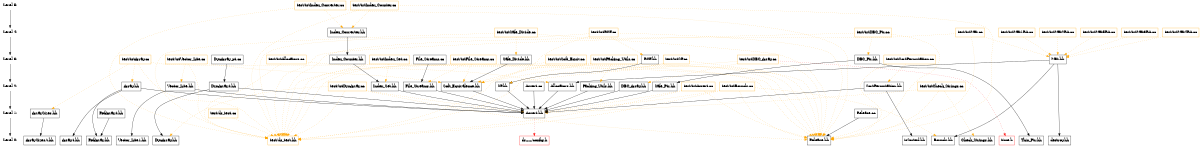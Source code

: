digraph bubba_package_level {

    /* graph attributes */
    center=1;
    size="8,14";
    ranksep=1;

   /* levels */
   level0 [shape=plaintext, label="Level 0:", fontsize=14];
   level1 [shape=plaintext, label="Level 1:", fontsize=14];
   level2 [shape=plaintext, label="Level 2:", fontsize=14];
   level3 [shape=plaintext, label="Level 3:", fontsize=14];
   level4 [shape=plaintext, label="Level 4:", fontsize=14];
   level5 [shape=plaintext, label="Level 5:", fontsize=14];

   level5 -> level4 -> level3 -> level2 -> level1 -> level0;

   /* level 0 */
   test_ds_testhh [shape=box, label="test/ds_test.hh" color=orange];
   timeh [shape=box, label="time.h" color=red];
   isSortedhh [shape=box, label="isSorted.hh"];
   destroyhh [shape=box, label="destroy.hh"];
   ArraySizesthh [shape=box, label="ArraySizes.t.hh"];
   Thin_Ptrhh [shape=box, label="Thin_Ptr.hh"];
   Boundshh [shape=box, label="Bounds.hh"];
   RefArrayhh [shape=box, label="RefArray.hh"];
   Vector_Liteihh [shape=box, label="Vector_Lite.i.hh"];
   Arraythh [shape=box, label="Array.t.hh"];
   DynArrayhh [shape=box, label="DynArray.hh"];
   dsxx_configh [shape=box, label="ds++/config.h" color=red];
   Releasehh [shape=box, label="Release.hh"];
   Check_Stringshh [shape=box, label="Check_Strings.hh"];

   /* level 1 */
   Asserthh [shape=box, label="Assert.hh"];
   Releasecc [shape=box, label="Release.cc"];
   ArraySizeshh [shape=box, label="ArraySizes.hh"];
   test_ds_testcc [shape=box, label="test/ds_test.cc" color=orange];
   RefArraythh [shape=box, label="RefArray.t.hh"];

   /* level 2 */
   Arrayhh [shape=box, label="Array.hh"];
   Vector_Litehh [shape=box, label="Vector_Lite.hh"];
   Allocatorshh [shape=box, label="Allocators.hh"];
   Index_Sethh [shape=box, label="Index_Set.hh"];
   test_tstCheck_Stringscc [shape=box, label="test/tstCheck_Strings.cc" color=orange];
   SPhh [shape=box, label="SP.hh"];
   Soft_Equivalencehh [shape=box, label="Soft_Equivalence.hh"];
   test_tstDynArraycc [shape=box, label="test/tstDynArray.cc" color=orange];
   test_tstBoundscc [shape=box, label="test/tstBounds.cc" color=orange];
   DynArraythh [shape=box, label="DynArray.t.hh"];
   test_tstAssertcc [shape=box, label="test/tstAssert.cc" color=orange];
   Assertcc [shape=box, label="Assert.cc"];
   File_Streamshh [shape=box, label="File_Streams.hh"];
   Safe_Ptrhh [shape=box, label="Safe_Ptr.hh"];
   DBC_Arrayhh [shape=box, label="DBC_Array.hh"];
   Packing_Utilshh [shape=box, label="Packing_Utils.hh"];
   SortPermutationhh [shape=box, label="SortPermutation.hh"];

   /* level 3 */
   test_tstSoft_Equivcc [shape=box, label="test/tstSoft_Equiv.cc" color=orange];
   test_tstFile_Streamscc [shape=box, label="test/tstFile_Streams.cc" color=orange];
   test_tstVector_Litecc [shape=box, label="test/tstVector_Lite.cc" color=orange];
   DynArray_ptcc [shape=box, label="DynArray_pt.cc"];
   Mathh [shape=box, label="Mat.hh"];
   Safe_Dividehh [shape=box, label="Safe_Divide.hh"];
   test_tstArraycc [shape=box, label="test/tstArray.cc" color=orange];
   test_tstPacking_Utilscc [shape=box, label="test/tstPacking_Utils.cc" color=orange];
   DBC_Ptrhh [shape=box, label="DBC_Ptr.hh"];
   File_Streamscc [shape=box, label="File_Streams.cc"];
   test_tstSortPermutationcc [shape=box, label="test/tstSortPermutation.cc" color=orange];
   Index_Counterhh [shape=box, label="Index_Counter.hh"];
   test_tstAllocatorscc [shape=box, label="test/tstAllocators.cc" color=orange];
   RCFhh [shape=box, label="RCF.hh"];
   test_tstIndex_Setcc [shape=box, label="test/tstIndex_Set.cc" color=orange];
   test_tstSPcc [shape=box, label="test/tstSP.cc" color=orange];
   test_tstDBC_Arraycc [shape=box, label="test/tstDBC_Array.cc" color=orange];

   /* level 4 */
   test_tstRCFcc [shape=box, label="test/tstRCF.cc" color=orange];
   test_tstDBC_Ptrcc [shape=box, label="test/tstDBC_Ptr.cc" color=orange];
   test_tstMatcc [shape=box, label="test/tstMat.cc" color=orange];
   test_tstSafe_Dividecc [shape=box, label="test/tstSafe_Divide.cc" color=orange];
   test_tstMat2RAcc [shape=box, label="test/tstMat2RA.cc" color=orange];
   Index_Converterhh [shape=box, label="Index_Converter.hh"];
   test_tstMat5RAcc [shape=box, label="test/tstMat5RA.cc" color=orange];
   test_tstMat3RAcc [shape=box, label="test/tstMat3RA.cc" color=orange];
   test_tstMat4RAcc [shape=box, label="test/tstMat4RA.cc" color=orange];
   test_tstMat1RAcc [shape=box, label="test/tstMat1RA.cc" color=orange];

   /* level 5 */
   test_tstIndex_Convertercc [shape=box, label="test/tstIndex_Converter.cc" color=orange];
   test_tstIndex_Countercc [shape=box, label="test/tstIndex_Counter.cc" color=orange];

   /* Dependencies */
   {rank=same; level0 test_ds_testhh timeh isSortedhh destroyhh ArraySizesthh Thin_Ptrhh Boundshh RefArrayhh Vector_Liteihh Arraythh DynArrayhh dsxx_configh Releasehh Check_Stringshh};
   {rank=same; level1 Asserthh Releasecc ArraySizeshh test_ds_testcc RefArraythh};
   {rank=same; level2 Arrayhh Vector_Litehh Allocatorshh Index_Sethh test_tstCheck_Stringscc SPhh Soft_Equivalencehh test_tstDynArraycc test_tstBoundscc DynArraythh test_tstAssertcc Assertcc File_Streamshh Safe_Ptrhh DBC_Arrayhh Packing_Utilshh SortPermutationhh};
   {rank=same; level3 test_tstSoft_Equivcc test_tstFile_Streamscc test_tstVector_Litecc DynArray_ptcc Mathh Safe_Dividehh test_tstArraycc test_tstPacking_Utilscc DBC_Ptrhh File_Streamscc test_tstSortPermutationcc Index_Counterhh test_tstAllocatorscc RCFhh test_tstIndex_Setcc test_tstSPcc test_tstDBC_Arraycc};
   {rank=same; level4 test_tstRCFcc test_tstDBC_Ptrcc test_tstMatcc test_tstSafe_Dividecc test_tstMat2RAcc Index_Converterhh test_tstMat5RAcc test_tstMat3RAcc test_tstMat4RAcc test_tstMat1RAcc};
   {rank=same; level5 test_tstIndex_Convertercc test_tstIndex_Countercc};

   /* level 1 */
   Asserthh -> {};
   Asserthh -> { dsxx_configh} [color=red, style=dotted];
   Releasecc -> { Releasehh};
   ArraySizeshh -> { ArraySizesthh};
   test_ds_testcc -> { test_ds_testhh} [color=orange, style=dotted];
   RefArraythh -> { RefArrayhh};

   /* level 2 */
   Arrayhh -> { RefArrayhh Asserthh Arraythh};
   Vector_Litehh -> { Asserthh Vector_Liteihh};
   Allocatorshh -> { Asserthh};
   Index_Sethh -> { Asserthh};
   test_tstCheck_Stringscc -> { Check_Stringshh Releasehh Asserthh} [color=orange, style=dotted];
   SPhh -> { Asserthh};
   Soft_Equivalencehh -> { Asserthh};
   test_tstDynArraycc -> { Asserthh Releasehh test_ds_testhh DynArrayhh} [color=orange, style=dotted];
   test_tstBoundscc -> { Asserthh Releasehh Boundshh test_ds_testhh} [color=orange, style=dotted];
   DynArraythh -> { DynArrayhh Asserthh};
   test_tstAssertcc -> { test_ds_testhh Asserthh Releasehh} [color=orange, style=dotted];
   Assertcc -> { Asserthh};
   File_Streamshh -> { Asserthh};
   Safe_Ptrhh -> { Asserthh};
   DBC_Arrayhh -> { Asserthh};
   Packing_Utilshh -> { Asserthh};
   SortPermutationhh -> { Asserthh isSortedhh};

   /* level 3 */
   test_tstSoft_Equivcc -> { test_ds_testhh Releasehh Soft_Equivalencehh} [color=orange, style=dotted];
   test_tstFile_Streamscc -> { Releasehh File_Streamshh Soft_Equivalencehh test_ds_testhh} [color=orange, style=dotted];
   test_tstVector_Litecc -> { test_ds_testhh Vector_Litehh Soft_Equivalencehh} [color=orange, style=dotted];
   DynArray_ptcc -> { DynArraythh};
   Mathh -> { Allocatorshh Boundshh destroyhh};
   Safe_Dividehh -> { Soft_Equivalencehh};
   test_tstArraycc -> { test_ds_testhh Releasehh ArraySizeshh Arrayhh} [color=orange, style=dotted];
   test_tstPacking_Utilscc -> { test_ds_testhh Releasehh Packing_Utilshh Soft_Equivalencehh} [color=orange, style=dotted];
   DBC_Ptrhh -> { Safe_Ptrhh Thin_Ptrhh};
   File_Streamscc -> { File_Streamshh};
   test_tstSortPermutationcc -> { SortPermutationhh Releasehh} [color=orange, style=dotted];
   Index_Counterhh -> { Index_Sethh};
   test_tstAllocatorscc -> { Allocatorshh test_ds_testhh} [color=orange, style=dotted];
   RCFhh -> { SPhh};
   test_tstIndex_Setcc -> { Releasehh test_ds_testhh Index_Sethh} [color=orange, style=dotted];
   test_tstSPcc -> { test_ds_testhh Releasehh SPhh} [color=orange, style=dotted];
   test_tstDBC_Arraycc -> { DBC_Arrayhh Releasehh test_ds_testhh} [color=orange, style=dotted];
   test_tstDBC_Arraycc -> { timeh} [color=red, style=dotted];

   /* level 4 */
   test_tstRCFcc -> { Releasehh Soft_Equivalencehh RCFhh test_ds_testhh} [color=orange, style=dotted];
   test_tstDBC_Ptrcc -> { test_ds_testhh Releasehh DBC_Ptrhh} [color=orange, style=dotted];
   test_tstMatcc -> { Releasehh test_ds_testhh Mathh} [color=orange, style=dotted];
   test_tstSafe_Dividecc -> { Safe_Dividehh Releasehh test_ds_testhh} [color=orange, style=dotted];
   test_tstMat2RAcc -> { Mathh} [color=orange, style=dotted];
   Index_Converterhh -> { Index_Counterhh};
   test_tstMat5RAcc -> { Mathh} [color=orange, style=dotted];
   test_tstMat3RAcc -> { Mathh} [color=orange, style=dotted];
   test_tstMat4RAcc -> { Mathh} [color=orange, style=dotted];
   test_tstMat1RAcc -> { Mathh} [color=orange, style=dotted];

   /* level 5 */
   test_tstIndex_Convertercc -> { Releasehh test_ds_testhh Index_Converterhh} [color=orange, style=dotted];
   test_tstIndex_Countercc -> { Releasehh test_ds_testhh Index_Converterhh} [color=orange, style=dotted];

}
